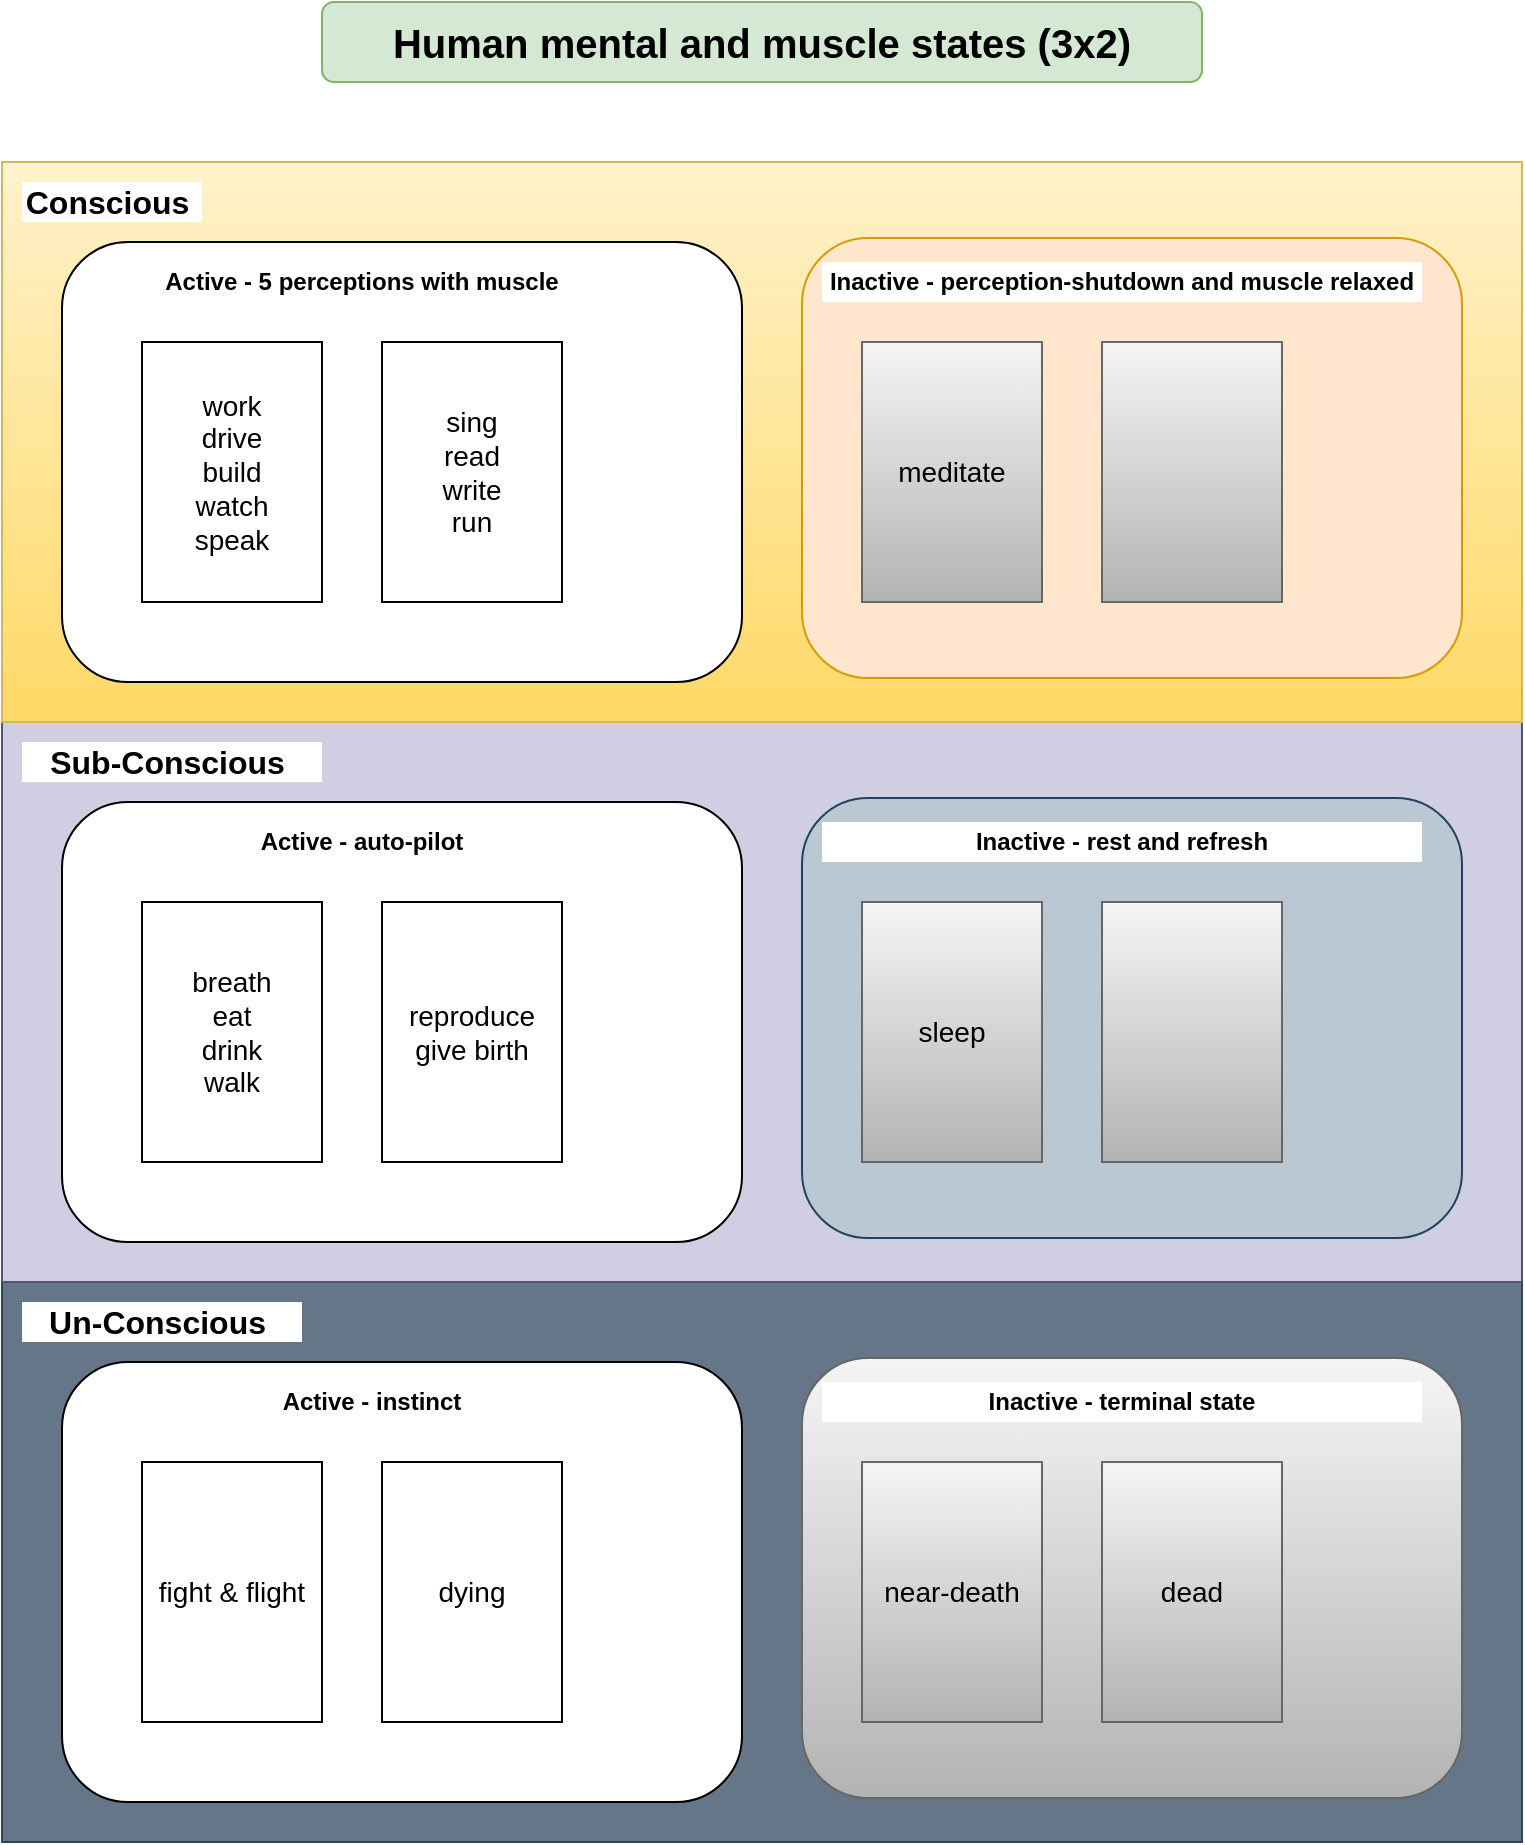 <mxfile version="24.1.0" type="device">
  <diagram name="Page-1" id="WlfilPQd5d-5fEVRfKd8">
    <mxGraphModel dx="1567" dy="1103" grid="1" gridSize="10" guides="1" tooltips="1" connect="1" arrows="1" fold="1" page="1" pageScale="1" pageWidth="850" pageHeight="1100" math="0" shadow="0">
      <root>
        <mxCell id="0" />
        <mxCell id="1" parent="0" />
        <mxCell id="BkTTONXbZkQGhHakUlqU-27" value="" style="rounded=0;whiteSpace=wrap;html=1;fillColor=#647687;strokeColor=#314354;fontColor=#ffffff;" vertex="1" parent="1">
          <mxGeometry x="40" y="680" width="760" height="280" as="geometry" />
        </mxCell>
        <mxCell id="BkTTONXbZkQGhHakUlqU-28" value="" style="rounded=1;whiteSpace=wrap;html=1;" vertex="1" parent="1">
          <mxGeometry x="70" y="720" width="340" height="220" as="geometry" />
        </mxCell>
        <mxCell id="BkTTONXbZkQGhHakUlqU-29" value="" style="rounded=1;whiteSpace=wrap;html=1;fillColor=#f5f5f5;strokeColor=#666666;gradientColor=#b3b3b3;" vertex="1" parent="1">
          <mxGeometry x="440" y="718" width="330" height="220" as="geometry" />
        </mxCell>
        <mxCell id="BkTTONXbZkQGhHakUlqU-30" value="&lt;b&gt;Active - instinct&lt;/b&gt;" style="rounded=0;whiteSpace=wrap;html=1;strokeColor=none;align=center;" vertex="1" parent="1">
          <mxGeometry x="80" y="730" width="290" height="20" as="geometry" />
        </mxCell>
        <mxCell id="BkTTONXbZkQGhHakUlqU-31" value="&lt;b&gt;Inactive - terminal state&lt;/b&gt;" style="rounded=0;whiteSpace=wrap;html=1;strokeColor=none;" vertex="1" parent="1">
          <mxGeometry x="450" y="730" width="300" height="20" as="geometry" />
        </mxCell>
        <mxCell id="BkTTONXbZkQGhHakUlqU-32" value="&lt;b&gt;&lt;font style=&quot;font-size: 16px;&quot;&gt;Un-Conscious&amp;nbsp;&lt;/font&gt;&lt;/b&gt;" style="rounded=0;whiteSpace=wrap;html=1;strokeColor=none;" vertex="1" parent="1">
          <mxGeometry x="50" y="690" width="140" height="20" as="geometry" />
        </mxCell>
        <mxCell id="BkTTONXbZkQGhHakUlqU-33" value="&lt;span style=&quot;font-size: 14px;&quot;&gt;fight &amp;amp; flight&lt;/span&gt;" style="rounded=0;whiteSpace=wrap;html=1;align=center;" vertex="1" parent="1">
          <mxGeometry x="110" y="770" width="90" height="130" as="geometry" />
        </mxCell>
        <mxCell id="BkTTONXbZkQGhHakUlqU-34" value="&lt;font style=&quot;font-size: 14px;&quot;&gt;near-death&lt;/font&gt;" style="rounded=0;whiteSpace=wrap;html=1;align=center;fillColor=#f5f5f5;gradientColor=#b3b3b3;strokeColor=#666666;" vertex="1" parent="1">
          <mxGeometry x="470" y="770" width="90" height="130" as="geometry" />
        </mxCell>
        <mxCell id="BkTTONXbZkQGhHakUlqU-35" value="&lt;div style=&quot;font-size: 14px;&quot;&gt;dying&lt;/div&gt;" style="rounded=0;whiteSpace=wrap;html=1;align=center;" vertex="1" parent="1">
          <mxGeometry x="230" y="770" width="90" height="130" as="geometry" />
        </mxCell>
        <mxCell id="BkTTONXbZkQGhHakUlqU-36" value="&lt;span style=&quot;font-size: 14px;&quot;&gt;dead&lt;/span&gt;" style="rounded=0;whiteSpace=wrap;html=1;align=center;fillColor=#f5f5f5;gradientColor=#b3b3b3;strokeColor=#666666;" vertex="1" parent="1">
          <mxGeometry x="590" y="770" width="90" height="130" as="geometry" />
        </mxCell>
        <mxCell id="BkTTONXbZkQGhHakUlqU-16" value="" style="rounded=0;whiteSpace=wrap;html=1;fillColor=#d0cee2;strokeColor=#56517e;" vertex="1" parent="1">
          <mxGeometry x="40" y="400" width="760" height="280" as="geometry" />
        </mxCell>
        <mxCell id="BkTTONXbZkQGhHakUlqU-17" value="" style="rounded=1;whiteSpace=wrap;html=1;" vertex="1" parent="1">
          <mxGeometry x="70" y="440" width="340" height="220" as="geometry" />
        </mxCell>
        <mxCell id="BkTTONXbZkQGhHakUlqU-18" value="" style="rounded=1;whiteSpace=wrap;html=1;fillColor=#bac8d3;strokeColor=#23445d;" vertex="1" parent="1">
          <mxGeometry x="440" y="438" width="330" height="220" as="geometry" />
        </mxCell>
        <mxCell id="BkTTONXbZkQGhHakUlqU-19" value="&lt;b&gt;Active - auto-pilot&lt;/b&gt;" style="rounded=0;whiteSpace=wrap;html=1;strokeColor=none;align=center;" vertex="1" parent="1">
          <mxGeometry x="80" y="450" width="280" height="20" as="geometry" />
        </mxCell>
        <mxCell id="BkTTONXbZkQGhHakUlqU-20" value="&lt;b&gt;Inactive - rest and refresh&lt;/b&gt;" style="rounded=0;whiteSpace=wrap;html=1;strokeColor=none;align=center;" vertex="1" parent="1">
          <mxGeometry x="450" y="450" width="300" height="20" as="geometry" />
        </mxCell>
        <mxCell id="BkTTONXbZkQGhHakUlqU-21" value="&lt;b&gt;&lt;font style=&quot;font-size: 16px;&quot;&gt;Sub-Conscious&amp;nbsp;&lt;/font&gt;&lt;/b&gt;" style="rounded=0;whiteSpace=wrap;html=1;strokeColor=none;" vertex="1" parent="1">
          <mxGeometry x="50" y="410" width="150" height="20" as="geometry" />
        </mxCell>
        <mxCell id="BkTTONXbZkQGhHakUlqU-22" value="&lt;span style=&quot;font-size: 14px;&quot;&gt;breath&lt;/span&gt;&lt;div&gt;&lt;span style=&quot;font-size: 14px;&quot;&gt;eat&lt;/span&gt;&lt;/div&gt;&lt;div&gt;&lt;span style=&quot;font-size: 14px;&quot;&gt;drink&lt;/span&gt;&lt;/div&gt;&lt;div&gt;&lt;span style=&quot;font-size: 14px;&quot;&gt;walk&lt;/span&gt;&lt;/div&gt;" style="rounded=0;whiteSpace=wrap;html=1;align=center;" vertex="1" parent="1">
          <mxGeometry x="110" y="490" width="90" height="130" as="geometry" />
        </mxCell>
        <mxCell id="BkTTONXbZkQGhHakUlqU-23" value="&lt;font style=&quot;font-size: 14px;&quot;&gt;sleep&lt;/font&gt;" style="rounded=0;whiteSpace=wrap;html=1;align=center;fillColor=#f5f5f5;gradientColor=#b3b3b3;strokeColor=#666666;" vertex="1" parent="1">
          <mxGeometry x="470" y="490" width="90" height="130" as="geometry" />
        </mxCell>
        <mxCell id="BkTTONXbZkQGhHakUlqU-24" value="&lt;div style=&quot;font-size: 14px;&quot;&gt;reproduce&lt;/div&gt;&lt;div style=&quot;font-size: 14px;&quot;&gt;give birth&lt;/div&gt;" style="rounded=0;whiteSpace=wrap;html=1;align=center;" vertex="1" parent="1">
          <mxGeometry x="230" y="490" width="90" height="130" as="geometry" />
        </mxCell>
        <mxCell id="BkTTONXbZkQGhHakUlqU-25" value="" style="rounded=0;whiteSpace=wrap;html=1;align=center;fillColor=#f5f5f5;gradientColor=#b3b3b3;strokeColor=#666666;" vertex="1" parent="1">
          <mxGeometry x="590" y="490" width="90" height="130" as="geometry" />
        </mxCell>
        <mxCell id="BkTTONXbZkQGhHakUlqU-37" value="&lt;b&gt;&lt;font style=&quot;font-size: 20px;&quot;&gt;Human mental and muscle states (3x2)&lt;/font&gt;&lt;/b&gt;" style="rounded=1;whiteSpace=wrap;html=1;fillColor=#d5e8d4;strokeColor=#82b366;" vertex="1" parent="1">
          <mxGeometry x="200" y="40" width="440" height="40" as="geometry" />
        </mxCell>
        <mxCell id="BkTTONXbZkQGhHakUlqU-1" value="" style="rounded=0;whiteSpace=wrap;html=1;fillColor=#fff2cc;strokeColor=#d6b656;gradientColor=#ffd966;" vertex="1" parent="1">
          <mxGeometry x="40" y="120" width="760" height="280" as="geometry" />
        </mxCell>
        <mxCell id="BkTTONXbZkQGhHakUlqU-3" value="" style="rounded=1;whiteSpace=wrap;html=1;" vertex="1" parent="1">
          <mxGeometry x="70" y="160" width="340" height="220" as="geometry" />
        </mxCell>
        <mxCell id="BkTTONXbZkQGhHakUlqU-4" value="" style="rounded=1;whiteSpace=wrap;html=1;fillColor=#ffe6cc;strokeColor=#d79b00;" vertex="1" parent="1">
          <mxGeometry x="440" y="158" width="330" height="220" as="geometry" />
        </mxCell>
        <mxCell id="BkTTONXbZkQGhHakUlqU-5" value="&lt;b&gt;Active - 5 perceptions with muscle&lt;/b&gt;" style="rounded=0;whiteSpace=wrap;html=1;strokeColor=none;" vertex="1" parent="1">
          <mxGeometry x="80" y="170" width="280" height="20" as="geometry" />
        </mxCell>
        <mxCell id="BkTTONXbZkQGhHakUlqU-6" value="&lt;b&gt;Inactive - perception-shutdown and muscle relaxed&lt;/b&gt;" style="rounded=0;whiteSpace=wrap;html=1;strokeColor=none;" vertex="1" parent="1">
          <mxGeometry x="450" y="170" width="300" height="20" as="geometry" />
        </mxCell>
        <mxCell id="BkTTONXbZkQGhHakUlqU-9" value="&lt;b&gt;&lt;font style=&quot;font-size: 16px;&quot;&gt;Conscious&amp;nbsp;&lt;/font&gt;&lt;/b&gt;" style="rounded=0;whiteSpace=wrap;html=1;strokeColor=none;" vertex="1" parent="1">
          <mxGeometry x="50" y="130" width="90" height="20" as="geometry" />
        </mxCell>
        <mxCell id="BkTTONXbZkQGhHakUlqU-10" value="&lt;font style=&quot;font-size: 14px;&quot;&gt;work&lt;/font&gt;&lt;div style=&quot;font-size: 14px;&quot;&gt;&lt;font style=&quot;font-size: 14px;&quot;&gt;drive&lt;/font&gt;&lt;/div&gt;&lt;div style=&quot;font-size: 14px;&quot;&gt;&lt;font style=&quot;font-size: 14px;&quot;&gt;build&lt;/font&gt;&lt;/div&gt;&lt;div style=&quot;font-size: 14px;&quot;&gt;&lt;font style=&quot;font-size: 14px;&quot;&gt;watch&lt;/font&gt;&lt;/div&gt;&lt;div style=&quot;font-size: 14px;&quot;&gt;&lt;font style=&quot;font-size: 14px;&quot;&gt;speak&lt;/font&gt;&lt;/div&gt;" style="rounded=0;whiteSpace=wrap;html=1;align=center;" vertex="1" parent="1">
          <mxGeometry x="110" y="210" width="90" height="130" as="geometry" />
        </mxCell>
        <mxCell id="BkTTONXbZkQGhHakUlqU-11" value="&lt;font style=&quot;font-size: 14px;&quot;&gt;meditate&lt;/font&gt;" style="rounded=0;whiteSpace=wrap;html=1;align=center;fillColor=#f5f5f5;gradientColor=#b3b3b3;strokeColor=#666666;" vertex="1" parent="1">
          <mxGeometry x="470" y="210" width="90" height="130" as="geometry" />
        </mxCell>
        <mxCell id="BkTTONXbZkQGhHakUlqU-12" value="&lt;div style=&quot;font-size: 14px;&quot;&gt;&lt;font style=&quot;font-size: 14px;&quot;&gt;sing&lt;/font&gt;&lt;/div&gt;&lt;div style=&quot;font-size: 14px;&quot;&gt;&lt;font style=&quot;font-size: 14px;&quot;&gt;read&lt;/font&gt;&lt;/div&gt;&lt;div style=&quot;font-size: 14px;&quot;&gt;&lt;font style=&quot;font-size: 14px;&quot;&gt;write&lt;/font&gt;&lt;/div&gt;&lt;div style=&quot;font-size: 14px;&quot;&gt;&lt;font style=&quot;font-size: 14px;&quot;&gt;run&lt;/font&gt;&lt;/div&gt;" style="rounded=0;whiteSpace=wrap;html=1;align=center;" vertex="1" parent="1">
          <mxGeometry x="230" y="210" width="90" height="130" as="geometry" />
        </mxCell>
        <mxCell id="BkTTONXbZkQGhHakUlqU-13" value="" style="rounded=0;whiteSpace=wrap;html=1;align=center;fillColor=#f5f5f5;gradientColor=#b3b3b3;strokeColor=#666666;" vertex="1" parent="1">
          <mxGeometry x="590" y="210" width="90" height="130" as="geometry" />
        </mxCell>
      </root>
    </mxGraphModel>
  </diagram>
</mxfile>
